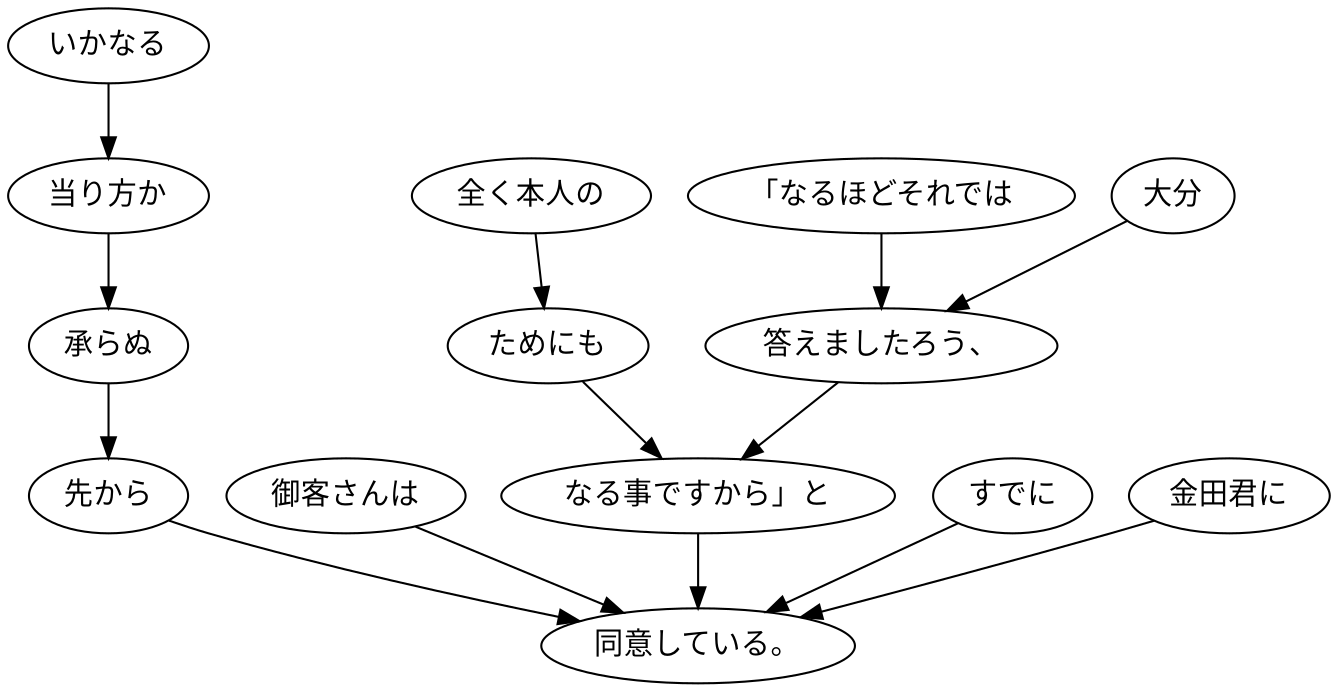 digraph graph2113 {
	node0 [label="「なるほどそれでは"];
	node1 [label="大分"];
	node2 [label="答えましたろう、"];
	node3 [label="全く本人の"];
	node4 [label="ためにも"];
	node5 [label="なる事ですから」と"];
	node6 [label="御客さんは"];
	node7 [label="いかなる"];
	node8 [label="当り方か"];
	node9 [label="承らぬ"];
	node10 [label="先から"];
	node11 [label="すでに"];
	node12 [label="金田君に"];
	node13 [label="同意している。"];
	node0 -> node2;
	node1 -> node2;
	node2 -> node5;
	node3 -> node4;
	node4 -> node5;
	node5 -> node13;
	node6 -> node13;
	node7 -> node8;
	node8 -> node9;
	node9 -> node10;
	node10 -> node13;
	node11 -> node13;
	node12 -> node13;
}

